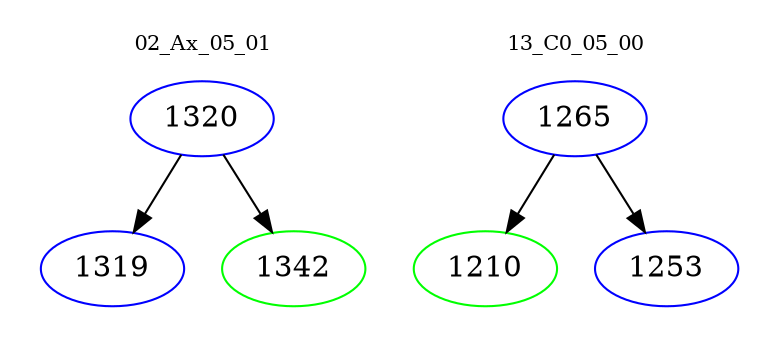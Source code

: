 digraph{
subgraph cluster_0 {
color = white
label = "02_Ax_05_01";
fontsize=10;
T0_1320 [label="1320", color="blue"]
T0_1320 -> T0_1319 [color="black"]
T0_1319 [label="1319", color="blue"]
T0_1320 -> T0_1342 [color="black"]
T0_1342 [label="1342", color="green"]
}
subgraph cluster_1 {
color = white
label = "13_C0_05_00";
fontsize=10;
T1_1265 [label="1265", color="blue"]
T1_1265 -> T1_1210 [color="black"]
T1_1210 [label="1210", color="green"]
T1_1265 -> T1_1253 [color="black"]
T1_1253 [label="1253", color="blue"]
}
}
